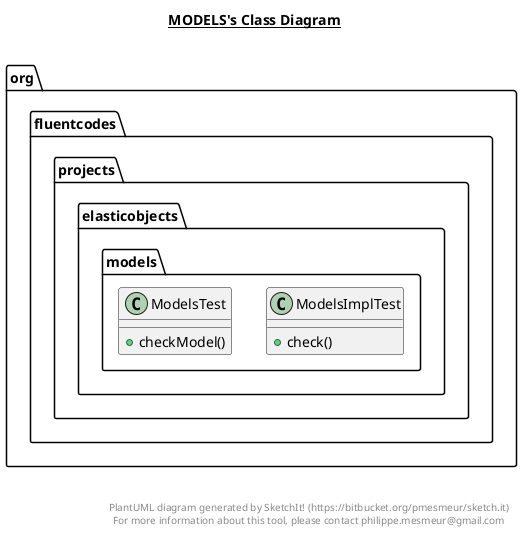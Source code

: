 @startuml

title __MODELS's Class Diagram__\n

  package org.fluentcodes.projects.elasticobjects {
    package org.fluentcodes.projects.elasticobjects.models {
      class ModelsImplTest {
          + check()
      }
    }
  }
  

  package org.fluentcodes.projects.elasticobjects {
    package org.fluentcodes.projects.elasticobjects.models {
      class ModelsTest {
          + checkModel()
      }
    }
  }
  



right footer


PlantUML diagram generated by SketchIt! (https://bitbucket.org/pmesmeur/sketch.it)
For more information about this tool, please contact philippe.mesmeur@gmail.com
endfooter

@enduml
